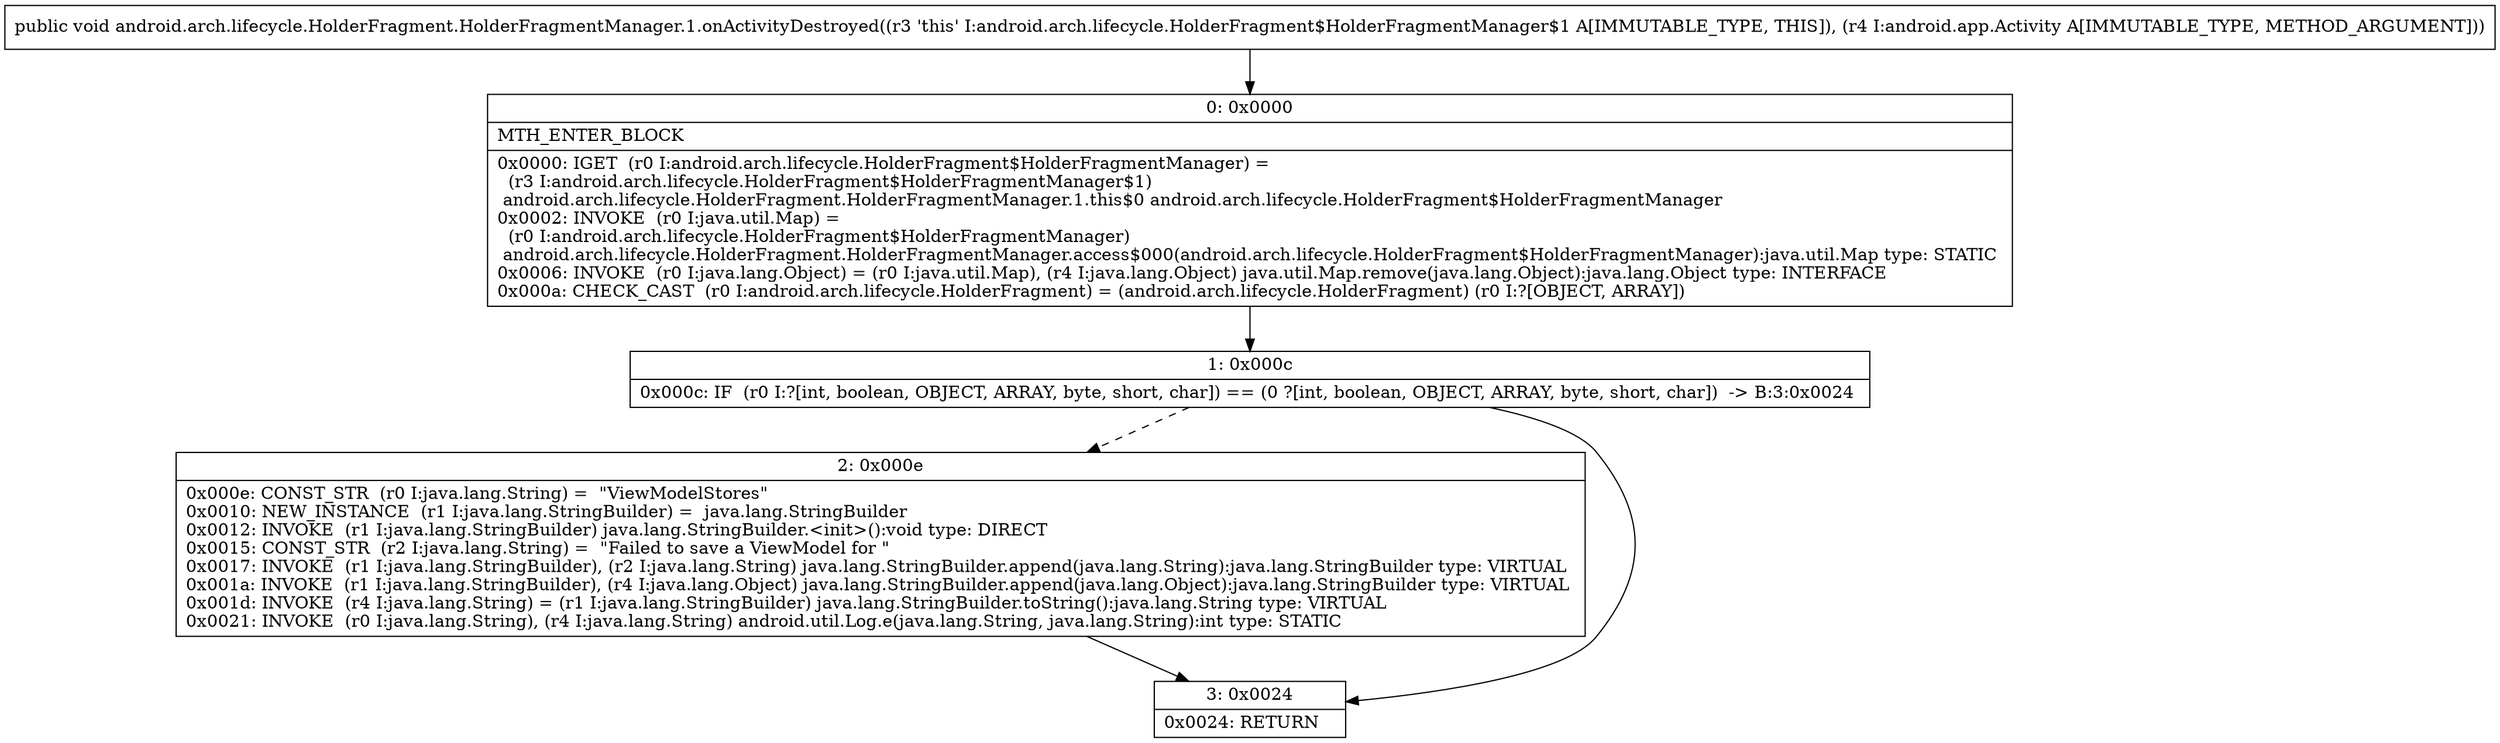 digraph "CFG forandroid.arch.lifecycle.HolderFragment.HolderFragmentManager.1.onActivityDestroyed(Landroid\/app\/Activity;)V" {
Node_0 [shape=record,label="{0\:\ 0x0000|MTH_ENTER_BLOCK\l|0x0000: IGET  (r0 I:android.arch.lifecycle.HolderFragment$HolderFragmentManager) = \l  (r3 I:android.arch.lifecycle.HolderFragment$HolderFragmentManager$1)\l android.arch.lifecycle.HolderFragment.HolderFragmentManager.1.this$0 android.arch.lifecycle.HolderFragment$HolderFragmentManager \l0x0002: INVOKE  (r0 I:java.util.Map) = \l  (r0 I:android.arch.lifecycle.HolderFragment$HolderFragmentManager)\l android.arch.lifecycle.HolderFragment.HolderFragmentManager.access$000(android.arch.lifecycle.HolderFragment$HolderFragmentManager):java.util.Map type: STATIC \l0x0006: INVOKE  (r0 I:java.lang.Object) = (r0 I:java.util.Map), (r4 I:java.lang.Object) java.util.Map.remove(java.lang.Object):java.lang.Object type: INTERFACE \l0x000a: CHECK_CAST  (r0 I:android.arch.lifecycle.HolderFragment) = (android.arch.lifecycle.HolderFragment) (r0 I:?[OBJECT, ARRAY]) \l}"];
Node_1 [shape=record,label="{1\:\ 0x000c|0x000c: IF  (r0 I:?[int, boolean, OBJECT, ARRAY, byte, short, char]) == (0 ?[int, boolean, OBJECT, ARRAY, byte, short, char])  \-\> B:3:0x0024 \l}"];
Node_2 [shape=record,label="{2\:\ 0x000e|0x000e: CONST_STR  (r0 I:java.lang.String) =  \"ViewModelStores\" \l0x0010: NEW_INSTANCE  (r1 I:java.lang.StringBuilder) =  java.lang.StringBuilder \l0x0012: INVOKE  (r1 I:java.lang.StringBuilder) java.lang.StringBuilder.\<init\>():void type: DIRECT \l0x0015: CONST_STR  (r2 I:java.lang.String) =  \"Failed to save a ViewModel for \" \l0x0017: INVOKE  (r1 I:java.lang.StringBuilder), (r2 I:java.lang.String) java.lang.StringBuilder.append(java.lang.String):java.lang.StringBuilder type: VIRTUAL \l0x001a: INVOKE  (r1 I:java.lang.StringBuilder), (r4 I:java.lang.Object) java.lang.StringBuilder.append(java.lang.Object):java.lang.StringBuilder type: VIRTUAL \l0x001d: INVOKE  (r4 I:java.lang.String) = (r1 I:java.lang.StringBuilder) java.lang.StringBuilder.toString():java.lang.String type: VIRTUAL \l0x0021: INVOKE  (r0 I:java.lang.String), (r4 I:java.lang.String) android.util.Log.e(java.lang.String, java.lang.String):int type: STATIC \l}"];
Node_3 [shape=record,label="{3\:\ 0x0024|0x0024: RETURN   \l}"];
MethodNode[shape=record,label="{public void android.arch.lifecycle.HolderFragment.HolderFragmentManager.1.onActivityDestroyed((r3 'this' I:android.arch.lifecycle.HolderFragment$HolderFragmentManager$1 A[IMMUTABLE_TYPE, THIS]), (r4 I:android.app.Activity A[IMMUTABLE_TYPE, METHOD_ARGUMENT])) }"];
MethodNode -> Node_0;
Node_0 -> Node_1;
Node_1 -> Node_2[style=dashed];
Node_1 -> Node_3;
Node_2 -> Node_3;
}


